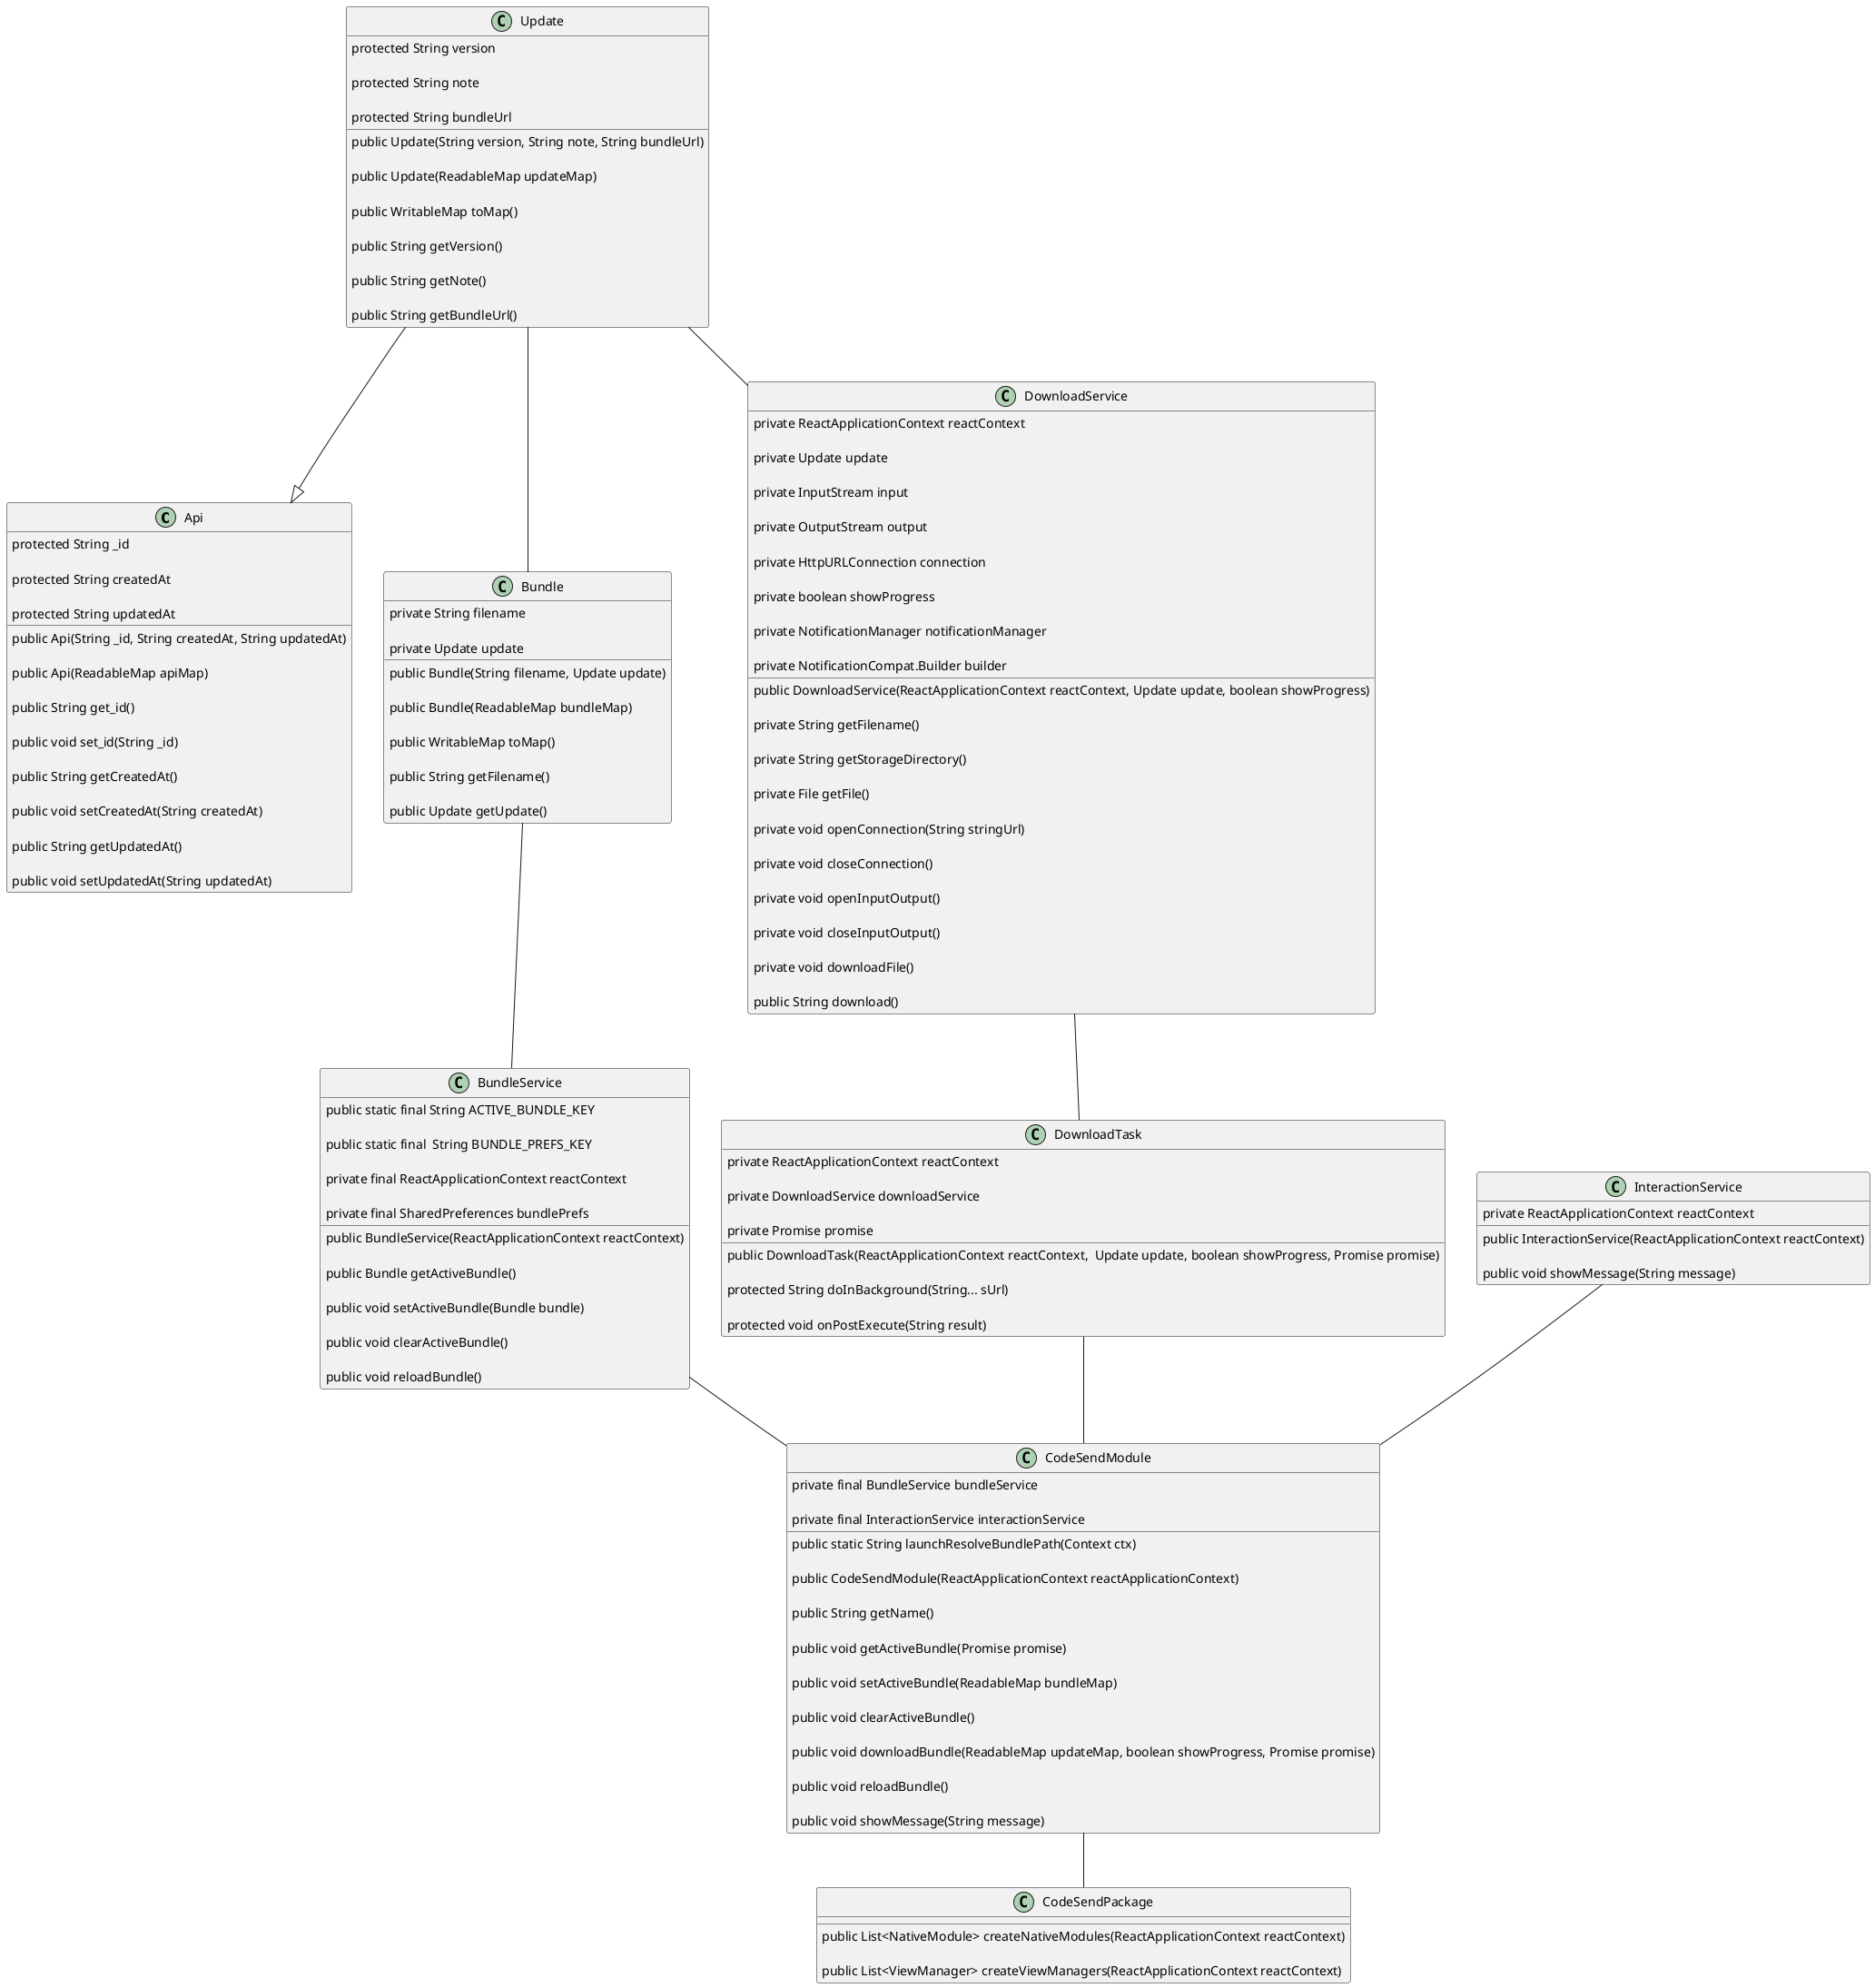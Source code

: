 @startuml classDiagram
class Api {
  protected String _id
  
  protected String createdAt
  
  protected String updatedAt

  public Api(String _id, String createdAt, String updatedAt)
  
  public Api(ReadableMap apiMap)

  public String get_id()

  public void set_id(String _id) 

  public String getCreatedAt()

  public void setCreatedAt(String createdAt)

  public String getUpdatedAt()

  public void setUpdatedAt(String updatedAt)
}

class Update {
  protected String version
  
  protected String note
  
  protected String bundleUrl

  public Update(String version, String note, String bundleUrl)
  
  public Update(ReadableMap updateMap)

  public WritableMap toMap()

  public String getVersion()

  public String getNote()

  public String getBundleUrl()
}

class Bundle {
    private String filename

    private Update update

    public Bundle(String filename, Update update)

    public Bundle(ReadableMap bundleMap)

    public WritableMap toMap()

    public String getFilename()

    public Update getUpdate()
}

class BundleService {
    public static final String ACTIVE_BUNDLE_KEY
    
    public static final  String BUNDLE_PREFS_KEY
    
    private final ReactApplicationContext reactContext
    
    private final SharedPreferences bundlePrefs

    public BundleService(ReactApplicationContext reactContext)

    public Bundle getActiveBundle()

    public void setActiveBundle(Bundle bundle)

    public void clearActiveBundle()

    public void reloadBundle()
}

class InteractionService {
    private ReactApplicationContext reactContext

    public InteractionService(ReactApplicationContext reactContext)

    public void showMessage(String message)
}

class DownloadService {
    private ReactApplicationContext reactContext

    private Update update
    
    private InputStream input
    
    private OutputStream output
    
    private HttpURLConnection connection
    
    private boolean showProgress

    private NotificationManager notificationManager
    
    private NotificationCompat.Builder builder

    public DownloadService(ReactApplicationContext reactContext, Update update, boolean showProgress)

    private String getFilename()

    private String getStorageDirectory()

    private File getFile()

    private void openConnection(String stringUrl)

    private void closeConnection()

    private void openInputOutput()

    private void closeInputOutput()

    private void downloadFile()

    public String download()
}

class DownloadTask {
    private ReactApplicationContext reactContext

    private DownloadService downloadService

    private Promise promise

    public DownloadTask(ReactApplicationContext reactContext,  Update update, boolean showProgress, Promise promise)

    protected String doInBackground(String... sUrl)

    protected void onPostExecute(String result)
}

class CodeSendModule {
    private final BundleService bundleService

    private final InteractionService interactionService

    public static String launchResolveBundlePath(Context ctx)

    public CodeSendModule(ReactApplicationContext reactApplicationContext)

    public String getName()

    public void getActiveBundle(Promise promise)

    public void setActiveBundle(ReadableMap bundleMap)

    public void clearActiveBundle()

    public void downloadBundle(ReadableMap updateMap, boolean showProgress, Promise promise)

    public void reloadBundle() 

    public void showMessage(String message) 
}

class CodeSendPackage {
    public List<NativeModule> createNativeModules(ReactApplicationContext reactContext)

    public List<ViewManager> createViewManagers(ReactApplicationContext reactContext)
}


Update --|> Api

Update -- Bundle

Update -- DownloadService

Bundle -- BundleService

BundleService -- CodeSendModule

DownloadService -- DownloadTask

InteractionService -- CodeSendModule

DownloadTask -- CodeSendModule

CodeSendModule -- CodeSendPackage

@enduml